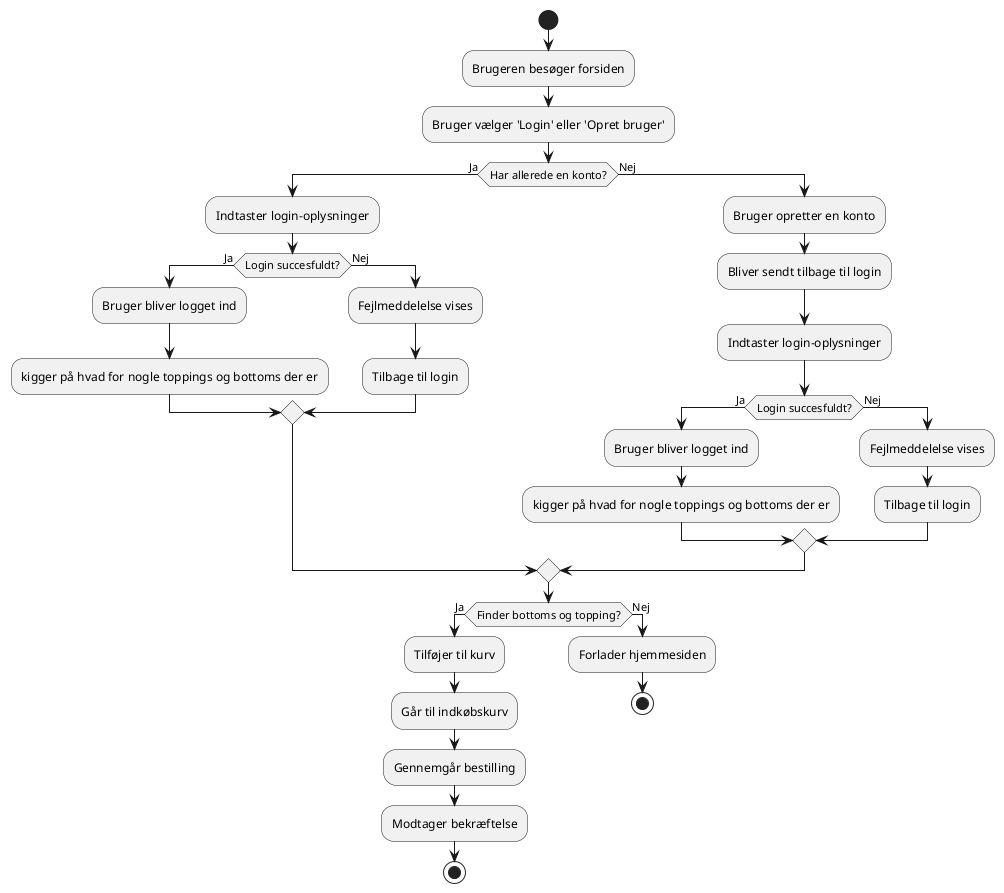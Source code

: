 @startuml
start
    :Brugeren besøger forsiden;
    :Bruger vælger 'Login' eller 'Opret bruger';

    if (Har allerede en konto?) then (Ja)
        :Indtaster login-oplysninger;
        if (Login succesfuldt?) then (Ja)
            :Bruger bliver logget ind;
            :kigger på hvad for nogle toppings og bottoms der er;
        else (Nej)
            :Fejlmeddelelse vises;
            :Tilbage til login;
        endif
    else (Nej)
        :Bruger opretter en konto;
        :Bliver sendt tilbage til login;
        :Indtaster login-oplysninger;
        if (Login succesfuldt?) then (Ja)
            :Bruger bliver logget ind;
            :kigger på hvad for nogle toppings og bottoms der er;
        else (Nej)
            :Fejlmeddelelse vises;
            :Tilbage til login;
        endif
    endif

    if (Finder bottoms og topping?) then (Ja)
        :Tilføjer til kurv;
        :Går til indkøbskurv;
        :Gennemgår bestilling;
        :Modtager bekræftelse;
        stop
    else (Nej)
        :Forlader hjemmesiden;
        stop
    endif
@enduml
